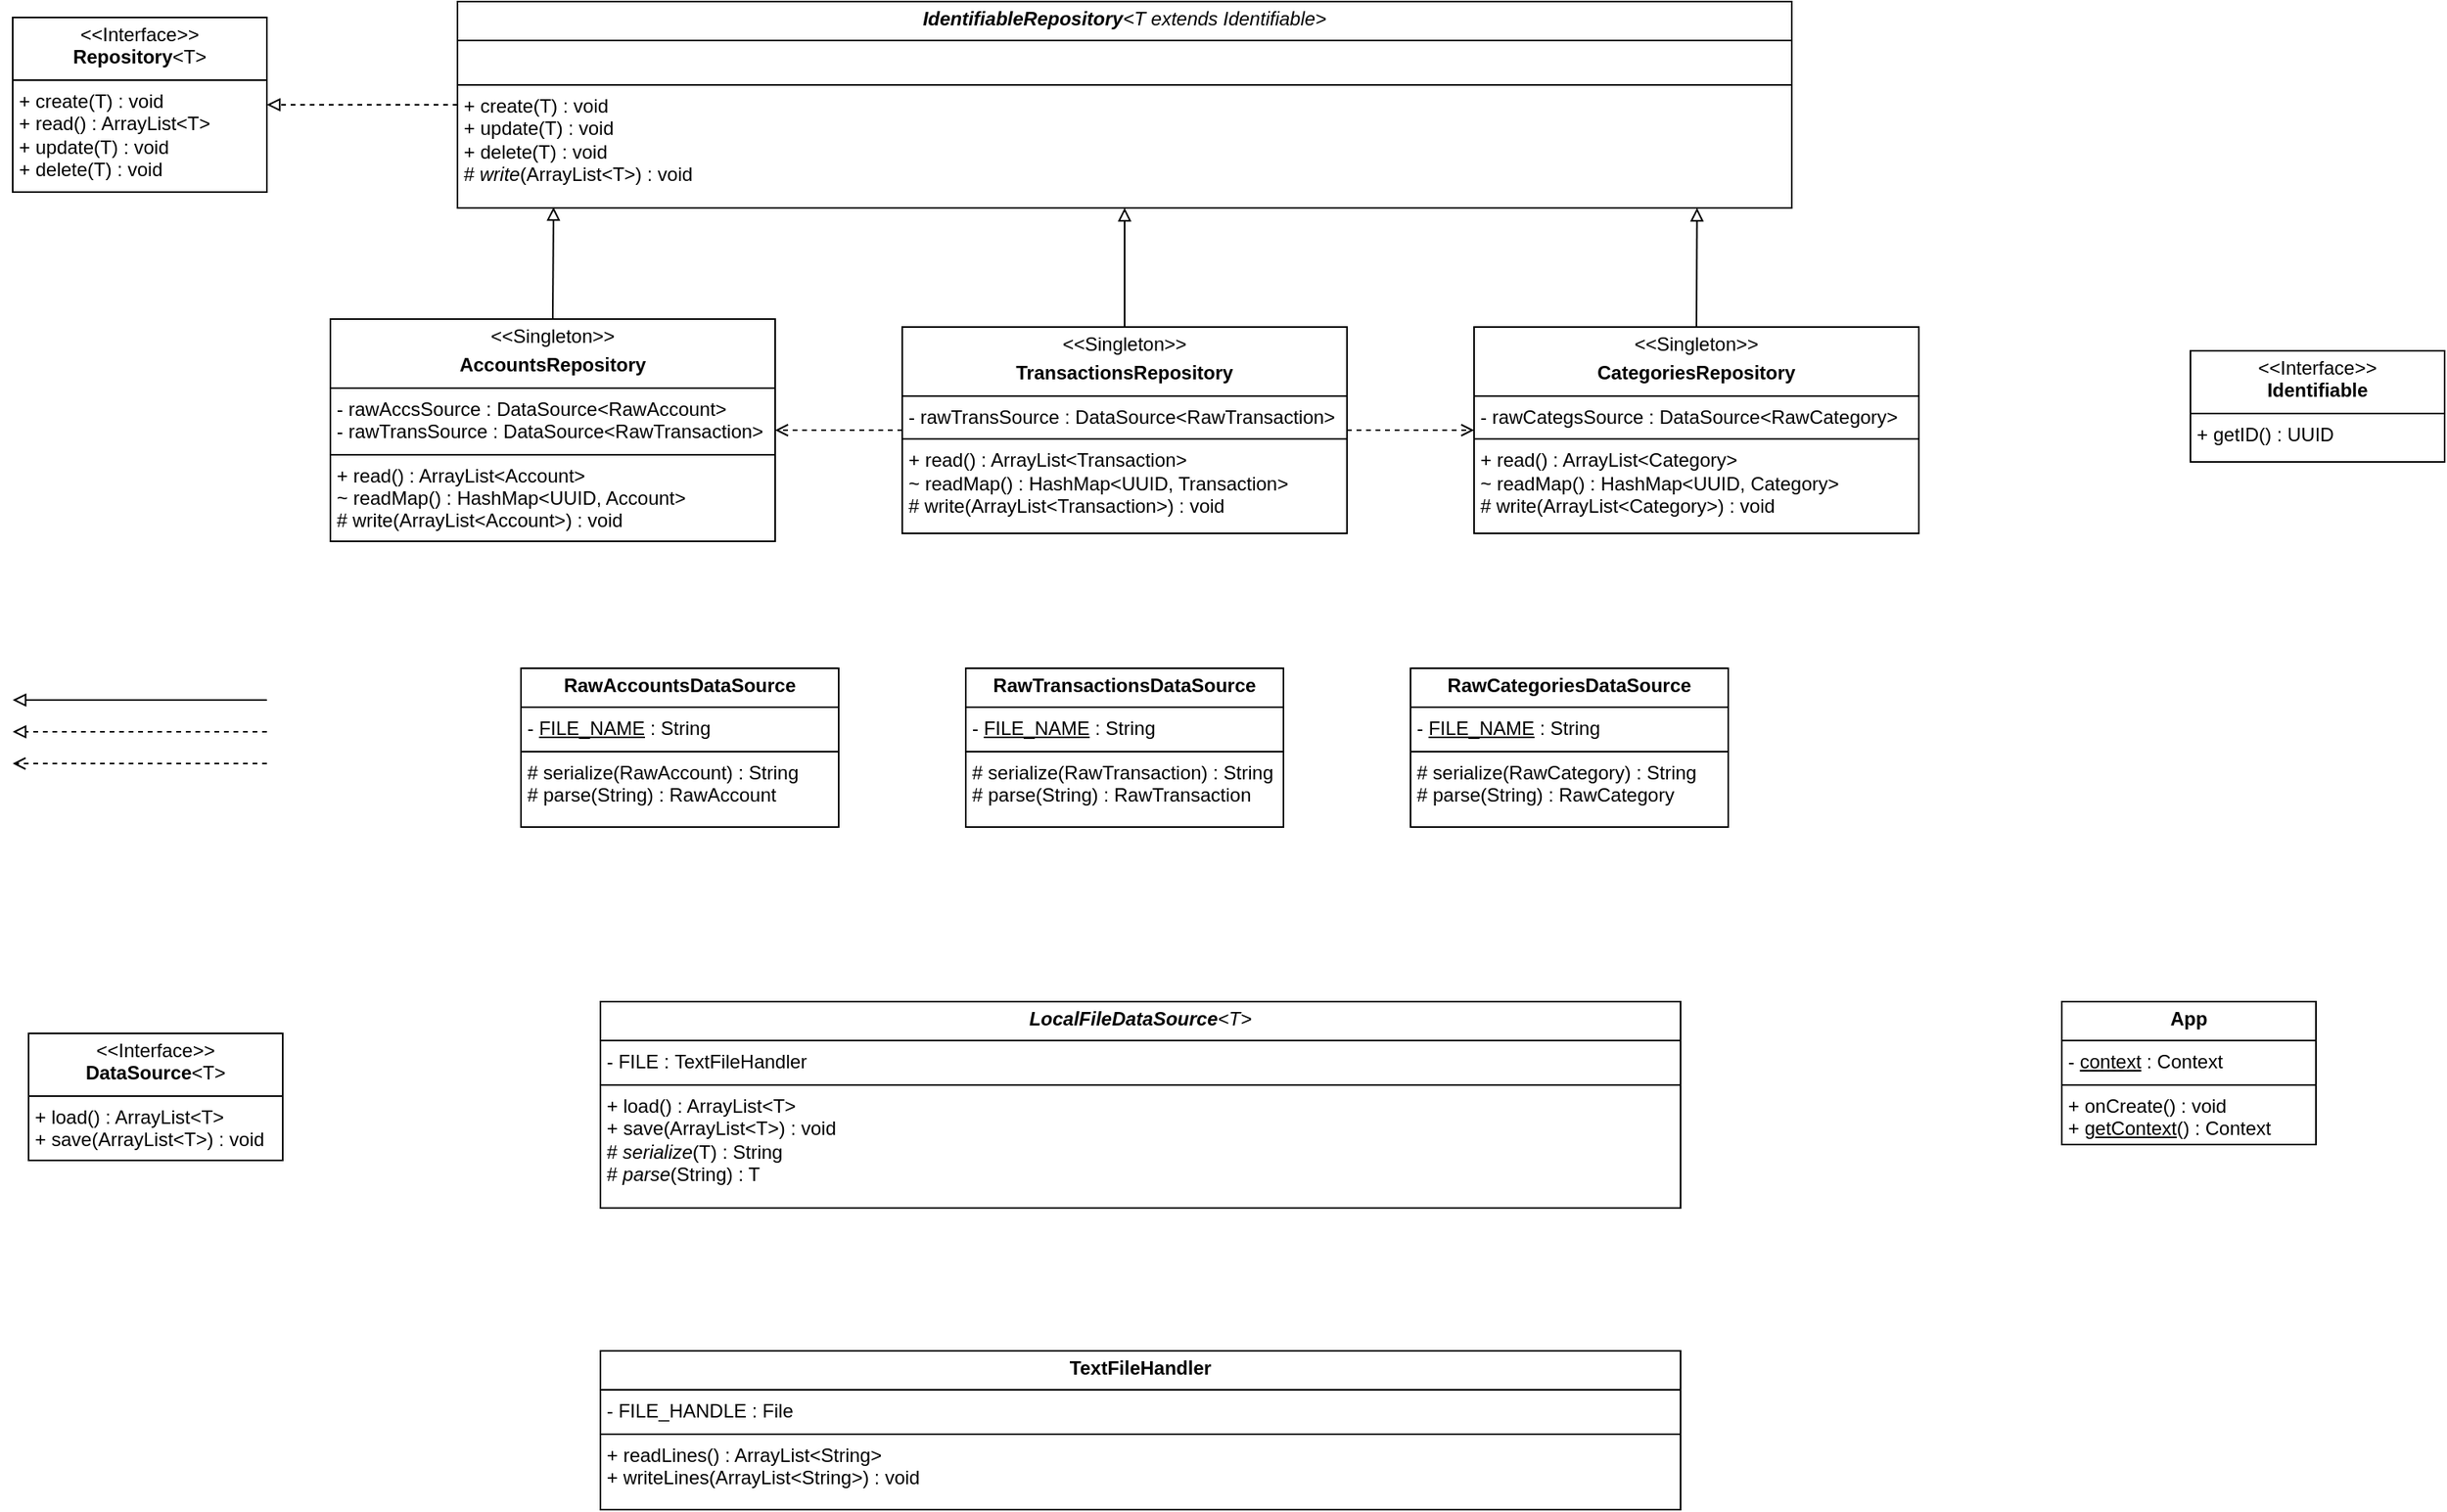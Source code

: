 <mxfile version="26.2.13">
  <diagram name="Page-1" id="6ukGMBzUbouidtLYa3Sw">
    <mxGraphModel dx="2038" dy="874" grid="1" gridSize="10" guides="1" tooltips="1" connect="1" arrows="1" fold="1" page="1" pageScale="1" pageWidth="827" pageHeight="1169" math="0" shadow="0">
      <root>
        <mxCell id="0" />
        <mxCell id="1" parent="0" />
        <mxCell id="Ca-HSD1cl0IYTj0no1Oc-2" value="&lt;p style=&quot;margin:0px;margin-top:4px;text-align:center;&quot;&gt;&lt;b&gt;RawAccountsDataSource&lt;/b&gt;&lt;/p&gt;&lt;hr size=&quot;1&quot; style=&quot;border-style:solid;&quot;&gt;&lt;p style=&quot;margin:0px;margin-left:4px;&quot;&gt;- &lt;u&gt;FILE_NAME&lt;/u&gt;&amp;nbsp;: String&lt;/p&gt;&lt;hr size=&quot;1&quot; style=&quot;border-style:solid;&quot;&gt;&lt;p style=&quot;margin: 0px 0px 0px 4px;&quot;&gt;#&lt;span style=&quot;background-color: transparent; color: light-dark(rgb(0, 0, 0), rgb(255, 255, 255));&quot;&gt;&amp;nbsp;&lt;/span&gt;&lt;span style=&quot;background-color: transparent; color: light-dark(rgb(0, 0, 0), rgb(255, 255, 255));&quot;&gt;serialize(RawAccount) : String&lt;/span&gt;&lt;/p&gt;&lt;p style=&quot;margin: 0px 0px 0px 4px;&quot;&gt;&lt;span style=&quot;background-color: transparent; color: light-dark(rgb(0, 0, 0), rgb(255, 255, 255));&quot;&gt;#&amp;nbsp;parse(String) :&amp;nbsp;&lt;/span&gt;&lt;span style=&quot;background-color: transparent; color: light-dark(rgb(0, 0, 0), rgb(255, 255, 255));&quot;&gt;RawAccount&lt;/span&gt;&lt;/p&gt;" style="verticalAlign=top;align=left;overflow=fill;html=1;whiteSpace=wrap;" vertex="1" parent="1">
          <mxGeometry x="-400" y="660" width="200" height="100" as="geometry" />
        </mxCell>
        <mxCell id="Ca-HSD1cl0IYTj0no1Oc-6" value="&lt;p style=&quot;margin:0px;margin-top:4px;text-align:center;&quot;&gt;&lt;b style=&quot;background-color: transparent; color: light-dark(rgb(0, 0, 0), rgb(255, 255, 255));&quot;&gt;&lt;i&gt;LocalFileDataSource&lt;/i&gt;&lt;/b&gt;&lt;span style=&quot;background-color: transparent; color: light-dark(rgb(0, 0, 0), rgb(255, 255, 255));&quot;&gt;&lt;i&gt;&amp;lt;T&amp;gt;&lt;/i&gt;&lt;/span&gt;&lt;/p&gt;&lt;hr size=&quot;1&quot; style=&quot;border-style:solid;&quot;&gt;&lt;p style=&quot;margin:0px;margin-left:4px;&quot;&gt;- FILE :&amp;nbsp;&lt;span style=&quot;background-color: transparent; color: light-dark(rgb(0, 0, 0), rgb(255, 255, 255));&quot;&gt;TextFileHandler&lt;/span&gt;&lt;/p&gt;&lt;hr size=&quot;1&quot; style=&quot;border-style:solid;&quot;&gt;&lt;p style=&quot;margin:0px;margin-left:4px;&quot;&gt;+ load() : ArrayList&amp;lt;T&amp;gt;&lt;br&gt;+ save(ArrayList&amp;lt;T&amp;gt;) : void&lt;/p&gt;&lt;p style=&quot;margin:0px;margin-left:4px;&quot;&gt;#&lt;span style=&quot;background-color: transparent; color: light-dark(rgb(0, 0, 0), rgb(255, 255, 255));&quot;&gt;&amp;nbsp;&lt;/span&gt;&lt;span style=&quot;background-color: transparent; color: light-dark(rgb(0, 0, 0), rgb(255, 255, 255));&quot;&gt;&lt;i&gt;serialize&lt;/i&gt;(T) : String&lt;/span&gt;&lt;/p&gt;&lt;p style=&quot;margin:0px;margin-left:4px;&quot;&gt;&lt;span style=&quot;background-color: transparent; color: light-dark(rgb(0, 0, 0), rgb(255, 255, 255));&quot;&gt;# &lt;i&gt;parse&lt;/i&gt;(String) : T&lt;/span&gt;&lt;/p&gt;" style="verticalAlign=top;align=left;overflow=fill;html=1;whiteSpace=wrap;" vertex="1" parent="1">
          <mxGeometry x="-350" y="870" width="680" height="130" as="geometry" />
        </mxCell>
        <mxCell id="Ca-HSD1cl0IYTj0no1Oc-7" value="&lt;p style=&quot;margin:0px;margin-top:4px;text-align:center;&quot;&gt;&lt;b&gt;TextFileHandler&lt;/b&gt;&lt;/p&gt;&lt;hr size=&quot;1&quot; style=&quot;border-style:solid;&quot;&gt;&lt;p style=&quot;margin:0px;margin-left:4px;&quot;&gt;- FILE_HANDLE : File&lt;/p&gt;&lt;hr size=&quot;1&quot; style=&quot;border-style:solid;&quot;&gt;&lt;p style=&quot;margin:0px;margin-left:4px;&quot;&gt;+ readLines() : ArrayList&amp;lt;String&amp;gt;&lt;/p&gt;&lt;p style=&quot;margin:0px;margin-left:4px;&quot;&gt;+ writeLines(&lt;span style=&quot;background-color: transparent; color: light-dark(rgb(0, 0, 0), rgb(255, 255, 255));&quot;&gt;ArrayList&amp;lt;String&amp;gt;&lt;/span&gt;&lt;span style=&quot;background-color: transparent; color: light-dark(rgb(0, 0, 0), rgb(255, 255, 255));&quot;&gt;) : void&lt;/span&gt;&lt;/p&gt;" style="verticalAlign=top;align=left;overflow=fill;html=1;whiteSpace=wrap;" vertex="1" parent="1">
          <mxGeometry x="-350" y="1090" width="680" height="100" as="geometry" />
        </mxCell>
        <mxCell id="Ca-HSD1cl0IYTj0no1Oc-8" value="&lt;p style=&quot;margin:0px;margin-top:4px;text-align:center;&quot;&gt;&amp;lt;&amp;lt;Interface&amp;gt;&amp;gt;&lt;br&gt;&lt;b&gt;Identifiable&lt;/b&gt;&lt;/p&gt;&lt;hr size=&quot;1&quot; style=&quot;border-style:solid;&quot;&gt;&lt;p style=&quot;margin:0px;margin-left:4px;&quot;&gt;+ getID() : UUID&lt;br&gt;&lt;/p&gt;" style="verticalAlign=top;align=left;overflow=fill;html=1;whiteSpace=wrap;" vertex="1" parent="1">
          <mxGeometry x="651" y="460" width="160" height="70" as="geometry" />
        </mxCell>
        <mxCell id="Ca-HSD1cl0IYTj0no1Oc-9" value="&lt;p style=&quot;margin:0px;margin-top:4px;text-align:center;&quot;&gt;&amp;lt;&amp;lt;Interface&amp;gt;&amp;gt;&lt;br&gt;&lt;b&gt;Repository&lt;/b&gt;&amp;lt;T&amp;gt;&lt;/p&gt;&lt;hr size=&quot;1&quot; style=&quot;border-style:solid;&quot;&gt;&lt;p style=&quot;margin:0px;margin-left:4px;&quot;&gt;+ create(T) : void&lt;br&gt;&lt;/p&gt;&lt;p style=&quot;margin:0px;margin-left:4px;&quot;&gt;+ read() : ArrayList&amp;lt;T&amp;gt;&lt;/p&gt;&lt;p style=&quot;margin:0px;margin-left:4px;&quot;&gt;+ update(T) : void&lt;/p&gt;&lt;p style=&quot;margin:0px;margin-left:4px;&quot;&gt;+ delete(T) : void&lt;/p&gt;" style="verticalAlign=top;align=left;overflow=fill;html=1;whiteSpace=wrap;" vertex="1" parent="1">
          <mxGeometry x="-720" y="250" width="160" height="110" as="geometry" />
        </mxCell>
        <mxCell id="Ca-HSD1cl0IYTj0no1Oc-11" value="&lt;p style=&quot;margin:0px;margin-top:4px;text-align:center;&quot;&gt;&amp;lt;&amp;lt;Interface&amp;gt;&amp;gt;&lt;br&gt;&lt;b&gt;DataSource&lt;/b&gt;&amp;lt;T&amp;gt;&lt;/p&gt;&lt;hr size=&quot;1&quot; style=&quot;border-style:solid;&quot;&gt;&lt;p style=&quot;margin:0px;margin-left:4px;&quot;&gt;&lt;span style=&quot;background-color: transparent; color: light-dark(rgb(0, 0, 0), rgb(255, 255, 255));&quot;&gt;+ load() : ArrayList&amp;lt;T&amp;gt;&lt;/span&gt;&lt;/p&gt;&lt;p style=&quot;margin:0px;margin-left:4px;&quot;&gt;+ save(&lt;span style=&quot;background-color: transparent; color: light-dark(rgb(0, 0, 0), rgb(255, 255, 255));&quot;&gt;ArrayList&amp;lt;T&amp;gt;&lt;/span&gt;&lt;span style=&quot;background-color: transparent; color: light-dark(rgb(0, 0, 0), rgb(255, 255, 255));&quot;&gt;) : void&lt;/span&gt;&lt;/p&gt;&lt;p style=&quot;margin:0px;margin-left:4px;&quot;&gt;&lt;br&gt;&lt;/p&gt;" style="verticalAlign=top;align=left;overflow=fill;html=1;whiteSpace=wrap;" vertex="1" parent="1">
          <mxGeometry x="-710" y="890" width="160" height="80" as="geometry" />
        </mxCell>
        <mxCell id="Ca-HSD1cl0IYTj0no1Oc-29" style="rounded=0;orthogonalLoop=1;jettySize=auto;html=1;exitX=0;exitY=0.5;exitDx=0;exitDy=0;entryX=1;entryY=0.5;entryDx=0;entryDy=0;endSize=6;strokeWidth=1;endArrow=block;endFill=0;" edge="1" parent="1">
          <mxGeometry relative="1" as="geometry">
            <mxPoint x="-560" y="680.0" as="sourcePoint" />
            <mxPoint x="-720" y="680.0" as="targetPoint" />
          </mxGeometry>
        </mxCell>
        <mxCell id="Ca-HSD1cl0IYTj0no1Oc-15" value="&lt;p style=&quot;margin:0px;margin-top:4px;text-align:center;&quot;&gt;&lt;i&gt;&lt;b&gt;IdentifiableRepository&lt;/b&gt;&amp;lt;T extends Identifiable&amp;gt;&lt;/i&gt;&lt;/p&gt;&lt;hr size=&quot;1&quot; style=&quot;border-style:solid;&quot;&gt;&lt;p style=&quot;margin:0px;margin-left:4px;&quot;&gt;&lt;br&gt;&lt;/p&gt;&lt;hr size=&quot;1&quot; style=&quot;border-style:solid;&quot;&gt;&lt;p style=&quot;margin: 0px 0px 0px 4px;&quot;&gt;+ create(T) : void&lt;br&gt;&lt;/p&gt;&lt;p style=&quot;margin: 0px 0px 0px 4px;&quot;&gt;&lt;span style=&quot;background-color: transparent; color: light-dark(rgb(0, 0, 0), rgb(255, 255, 255));&quot;&gt;+ update(T) : void&lt;/span&gt;&lt;/p&gt;&lt;p style=&quot;margin: 0px 0px 0px 4px;&quot;&gt;+ delete(T) : void&lt;/p&gt;&lt;p style=&quot;margin: 0px 0px 0px 4px;&quot;&gt;#&amp;nbsp;&lt;i&gt;write&lt;/i&gt;(ArrayList&amp;lt;T&amp;gt;) : void&lt;/p&gt;" style="verticalAlign=top;align=left;overflow=fill;html=1;whiteSpace=wrap;" vertex="1" parent="1">
          <mxGeometry x="-440" y="240" width="840" height="130" as="geometry" />
        </mxCell>
        <mxCell id="Ca-HSD1cl0IYTj0no1Oc-19" value="&lt;p style=&quot;margin:0px;margin-top:4px;text-align:center;&quot;&gt;&lt;b&gt;RawTransactionsDataSource&lt;/b&gt;&lt;/p&gt;&lt;hr size=&quot;1&quot; style=&quot;border-style:solid;&quot;&gt;&lt;p style=&quot;margin:0px;margin-left:4px;&quot;&gt;- &lt;u&gt;FILE_NAME&lt;/u&gt;&amp;nbsp;: String&lt;/p&gt;&lt;hr size=&quot;1&quot; style=&quot;border-style:solid;&quot;&gt;&lt;p style=&quot;margin: 0px 0px 0px 4px;&quot;&gt;#&lt;span style=&quot;background-color: transparent; color: light-dark(rgb(0, 0, 0), rgb(255, 255, 255));&quot;&gt;&amp;nbsp;&lt;/span&gt;&lt;span style=&quot;background-color: transparent; color: light-dark(rgb(0, 0, 0), rgb(255, 255, 255));&quot;&gt;serialize(RawTransaction) : String&lt;/span&gt;&lt;/p&gt;&lt;p style=&quot;margin: 0px 0px 0px 4px;&quot;&gt;&lt;span style=&quot;background-color: transparent; color: light-dark(rgb(0, 0, 0), rgb(255, 255, 255));&quot;&gt;#&amp;nbsp;parse(String) :&amp;nbsp;&lt;/span&gt;&lt;span style=&quot;background-color: transparent; color: light-dark(rgb(0, 0, 0), rgb(255, 255, 255));&quot;&gt;RawTransaction&lt;/span&gt;&lt;/p&gt;" style="verticalAlign=top;align=left;overflow=fill;html=1;whiteSpace=wrap;" vertex="1" parent="1">
          <mxGeometry x="-120" y="660" width="200" height="100" as="geometry" />
        </mxCell>
        <mxCell id="Ca-HSD1cl0IYTj0no1Oc-21" value="&lt;p style=&quot;margin:0px;margin-top:4px;text-align:center;&quot;&gt;&lt;b&gt;RawCategoriesDataSource&lt;/b&gt;&lt;/p&gt;&lt;hr size=&quot;1&quot; style=&quot;border-style:solid;&quot;&gt;&lt;p style=&quot;margin:0px;margin-left:4px;&quot;&gt;- &lt;u&gt;FILE_NAME&lt;/u&gt;&amp;nbsp;: String&lt;/p&gt;&lt;hr size=&quot;1&quot; style=&quot;border-style:solid;&quot;&gt;&lt;p style=&quot;margin: 0px 0px 0px 4px;&quot;&gt;#&lt;span style=&quot;background-color: transparent; color: light-dark(rgb(0, 0, 0), rgb(255, 255, 255));&quot;&gt;&amp;nbsp;&lt;/span&gt;&lt;span style=&quot;background-color: transparent; color: light-dark(rgb(0, 0, 0), rgb(255, 255, 255));&quot;&gt;serialize(RawCategory) : String&lt;/span&gt;&lt;/p&gt;&lt;p style=&quot;margin: 0px 0px 0px 4px;&quot;&gt;&lt;span style=&quot;background-color: transparent; color: light-dark(rgb(0, 0, 0), rgb(255, 255, 255));&quot;&gt;#&amp;nbsp;parse(String) :&amp;nbsp;&lt;/span&gt;&lt;span style=&quot;background-color: transparent; color: light-dark(rgb(0, 0, 0), rgb(255, 255, 255));&quot;&gt;RawCategory&lt;/span&gt;&lt;/p&gt;" style="verticalAlign=top;align=left;overflow=fill;html=1;whiteSpace=wrap;" vertex="1" parent="1">
          <mxGeometry x="160" y="660" width="200" height="100" as="geometry" />
        </mxCell>
        <mxCell id="Ca-HSD1cl0IYTj0no1Oc-22" value="&lt;p style=&quot;margin:0px;margin-top:4px;text-align:center;&quot;&gt;&amp;lt;&amp;lt;Singleton&amp;gt;&amp;gt;&lt;/p&gt;&lt;p style=&quot;margin:0px;margin-top:4px;text-align:center;&quot;&gt;&lt;b&gt;AccountsRepository&lt;/b&gt;&lt;/p&gt;&lt;hr size=&quot;1&quot; style=&quot;border-style:solid;&quot;&gt;&lt;p style=&quot;margin:0px;margin-left:4px;&quot;&gt;&lt;span style=&quot;background-color: transparent; color: light-dark(rgb(0, 0, 0), rgb(255, 255, 255));&quot;&gt;- rawAccsSource : DataSource&amp;lt;RawAccount&amp;gt;&lt;/span&gt;&lt;/p&gt;&lt;p style=&quot;margin:0px;margin-left:4px;&quot;&gt;-&amp;nbsp;rawTransSource :&amp;nbsp;DataSource&amp;lt;RawTransaction&amp;gt;&lt;/p&gt;&lt;hr size=&quot;1&quot; style=&quot;border-style:solid;&quot;&gt;&lt;p style=&quot;margin: 0px 0px 0px 4px;&quot;&gt;&lt;span style=&quot;background-color: transparent; color: light-dark(rgb(0, 0, 0), rgb(255, 255, 255));&quot;&gt;+ read() : ArrayList&amp;lt;Account&amp;gt;&lt;/span&gt;&lt;/p&gt;&lt;p style=&quot;margin: 0px 0px 0px 4px;&quot;&gt;~ readMap() :&amp;nbsp;HashMap&amp;lt;UUID, Account&amp;gt;&lt;/p&gt;&lt;p style=&quot;margin: 0px 0px 0px 4px;&quot;&gt;# write(&lt;span style=&quot;background-color: transparent; color: light-dark(rgb(0, 0, 0), rgb(255, 255, 255));&quot;&gt;ArrayList&amp;lt;Account&amp;gt;&lt;/span&gt;&lt;span style=&quot;background-color: transparent; color: light-dark(rgb(0, 0, 0), rgb(255, 255, 255));&quot;&gt;) : void&lt;/span&gt;&lt;/p&gt;&lt;div&gt;&lt;br&gt;&lt;/div&gt;" style="verticalAlign=top;align=left;overflow=fill;html=1;whiteSpace=wrap;" vertex="1" parent="1">
          <mxGeometry x="-520" y="440" width="280" height="140" as="geometry" />
        </mxCell>
        <mxCell id="Ca-HSD1cl0IYTj0no1Oc-26" value="&lt;p style=&quot;margin:0px;margin-top:4px;text-align:center;&quot;&gt;&lt;b&gt;App&lt;/b&gt;&lt;/p&gt;&lt;hr size=&quot;1&quot; style=&quot;border-style:solid;&quot;&gt;&lt;p style=&quot;margin:0px;margin-left:4px;&quot;&gt;- &lt;u&gt;context&lt;/u&gt;&amp;nbsp;: Context&lt;/p&gt;&lt;hr size=&quot;1&quot; style=&quot;border-style:solid;&quot;&gt;&lt;p style=&quot;margin:0px;margin-left:4px;&quot;&gt;+ onCreate() : void&lt;/p&gt;&lt;p style=&quot;margin:0px;margin-left:4px;&quot;&gt;+ &lt;u&gt;getContext&lt;/u&gt;() : Context&lt;/p&gt;" style="verticalAlign=top;align=left;overflow=fill;html=1;whiteSpace=wrap;" vertex="1" parent="1">
          <mxGeometry x="570" y="870" width="160" height="90" as="geometry" />
        </mxCell>
        <mxCell id="Ca-HSD1cl0IYTj0no1Oc-27" value="&lt;p style=&quot;margin:0px;margin-top:4px;text-align:center;&quot;&gt;&amp;lt;&amp;lt;Singleton&amp;gt;&amp;gt;&lt;/p&gt;&lt;p style=&quot;margin:0px;margin-top:4px;text-align:center;&quot;&gt;&lt;b&gt;CategoriesRepository&lt;/b&gt;&lt;/p&gt;&lt;hr size=&quot;1&quot; style=&quot;border-style:solid;&quot;&gt;&lt;p style=&quot;margin:0px;margin-left:4px;&quot;&gt;&lt;span style=&quot;background-color: transparent; color: light-dark(rgb(0, 0, 0), rgb(255, 255, 255));&quot;&gt;- rawCategsSource : DataSource&amp;lt;RawCategory&amp;gt;&lt;/span&gt;&lt;/p&gt;&lt;hr size=&quot;1&quot; style=&quot;border-style:solid;&quot;&gt;&lt;p style=&quot;margin: 0px 0px 0px 4px;&quot;&gt;&lt;span style=&quot;background-color: transparent; color: light-dark(rgb(0, 0, 0), rgb(255, 255, 255));&quot;&gt;+ read() : ArrayList&amp;lt;Category&amp;gt;&lt;/span&gt;&lt;/p&gt;&lt;p style=&quot;margin: 0px 0px 0px 4px;&quot;&gt;~ readMap() :&amp;nbsp;HashMap&amp;lt;UUID, Category&amp;gt;&lt;/p&gt;&lt;p style=&quot;margin: 0px 0px 0px 4px;&quot;&gt;# write(&lt;span style=&quot;background-color: transparent; color: light-dark(rgb(0, 0, 0), rgb(255, 255, 255));&quot;&gt;ArrayList&amp;lt;Category&amp;gt;&lt;/span&gt;&lt;span style=&quot;background-color: transparent; color: light-dark(rgb(0, 0, 0), rgb(255, 255, 255));&quot;&gt;) : void&lt;/span&gt;&lt;/p&gt;&lt;div&gt;&lt;br&gt;&lt;/div&gt;" style="verticalAlign=top;align=left;overflow=fill;html=1;whiteSpace=wrap;" vertex="1" parent="1">
          <mxGeometry x="200" y="445" width="280" height="130" as="geometry" />
        </mxCell>
        <mxCell id="Ca-HSD1cl0IYTj0no1Oc-28" value="&lt;p style=&quot;margin:0px;margin-top:4px;text-align:center;&quot;&gt;&amp;lt;&amp;lt;Singleton&amp;gt;&amp;gt;&lt;/p&gt;&lt;p style=&quot;margin:0px;margin-top:4px;text-align:center;&quot;&gt;&lt;b&gt;TransactionsRepository&lt;/b&gt;&lt;/p&gt;&lt;hr size=&quot;1&quot; style=&quot;border-style:solid;&quot;&gt;&lt;p style=&quot;margin:0px;margin-left:4px;&quot;&gt;-&amp;nbsp;rawTransSource :&amp;nbsp;DataSource&amp;lt;RawTransaction&amp;gt;&lt;/p&gt;&lt;hr size=&quot;1&quot; style=&quot;border-style:solid;&quot;&gt;&lt;p style=&quot;margin: 0px 0px 0px 4px;&quot;&gt;&lt;span style=&quot;background-color: transparent; color: light-dark(rgb(0, 0, 0), rgb(255, 255, 255));&quot;&gt;+ read() : ArrayList&amp;lt;Transaction&amp;gt;&lt;/span&gt;&lt;/p&gt;&lt;p style=&quot;margin: 0px 0px 0px 4px;&quot;&gt;~ readMap() :&amp;nbsp;HashMap&amp;lt;UUID, Transaction&amp;gt;&lt;/p&gt;&lt;p style=&quot;margin: 0px 0px 0px 4px;&quot;&gt;# write(&lt;span style=&quot;background-color: transparent; color: light-dark(rgb(0, 0, 0), rgb(255, 255, 255));&quot;&gt;ArrayList&amp;lt;&lt;/span&gt;Transaction&lt;span style=&quot;background-color: transparent; color: light-dark(rgb(0, 0, 0), rgb(255, 255, 255));&quot;&gt;&amp;gt;&lt;/span&gt;&lt;span style=&quot;background-color: transparent; color: light-dark(rgb(0, 0, 0), rgb(255, 255, 255));&quot;&gt;) : void&lt;/span&gt;&lt;/p&gt;&lt;div&gt;&lt;br&gt;&lt;/div&gt;" style="verticalAlign=top;align=left;overflow=fill;html=1;whiteSpace=wrap;" vertex="1" parent="1">
          <mxGeometry x="-160" y="445" width="280" height="130" as="geometry" />
        </mxCell>
        <mxCell id="Ca-HSD1cl0IYTj0no1Oc-30" style="rounded=0;orthogonalLoop=1;jettySize=auto;html=1;exitX=0;exitY=0.5;exitDx=0;exitDy=0;entryX=1;entryY=0.5;entryDx=0;entryDy=0;endSize=6;strokeWidth=1;endArrow=block;endFill=0;dashed=1;" edge="1" parent="1">
          <mxGeometry relative="1" as="geometry">
            <mxPoint x="-560" y="700.0" as="sourcePoint" />
            <mxPoint x="-720" y="700.0" as="targetPoint" />
          </mxGeometry>
        </mxCell>
        <mxCell id="Ca-HSD1cl0IYTj0no1Oc-31" style="rounded=0;orthogonalLoop=1;jettySize=auto;html=1;exitX=0;exitY=0.5;exitDx=0;exitDy=0;entryX=1;entryY=0.5;entryDx=0;entryDy=0;endSize=6;strokeWidth=1;endArrow=open;endFill=0;dashed=1;" edge="1" parent="1">
          <mxGeometry relative="1" as="geometry">
            <mxPoint x="-560" y="720.0" as="sourcePoint" />
            <mxPoint x="-720" y="720.0" as="targetPoint" />
          </mxGeometry>
        </mxCell>
        <mxCell id="Ca-HSD1cl0IYTj0no1Oc-32" style="rounded=0;orthogonalLoop=1;jettySize=auto;html=1;exitX=0;exitY=0.5;exitDx=0;exitDy=0;entryX=1;entryY=0.5;entryDx=0;entryDy=0;endSize=6;strokeWidth=1;endArrow=block;endFill=0;dashed=1;" edge="1" parent="1" source="Ca-HSD1cl0IYTj0no1Oc-15" target="Ca-HSD1cl0IYTj0no1Oc-9">
          <mxGeometry relative="1" as="geometry">
            <mxPoint x="-340" y="210.0" as="sourcePoint" />
            <mxPoint x="-500" y="210.0" as="targetPoint" />
          </mxGeometry>
        </mxCell>
        <mxCell id="Ca-HSD1cl0IYTj0no1Oc-33" style="rounded=0;orthogonalLoop=1;jettySize=auto;html=1;exitX=0.5;exitY=0;exitDx=0;exitDy=0;endSize=6;strokeWidth=1;endArrow=block;endFill=0;entryX=0.072;entryY=0.996;entryDx=0;entryDy=0;entryPerimeter=0;" edge="1" parent="1" source="Ca-HSD1cl0IYTj0no1Oc-22" target="Ca-HSD1cl0IYTj0no1Oc-15">
          <mxGeometry relative="1" as="geometry">
            <mxPoint x="-510" y="430.0" as="sourcePoint" />
            <mxPoint x="-370" y="400" as="targetPoint" />
          </mxGeometry>
        </mxCell>
        <mxCell id="Ca-HSD1cl0IYTj0no1Oc-34" style="rounded=0;orthogonalLoop=1;jettySize=auto;html=1;exitX=0.5;exitY=0;exitDx=0;exitDy=0;endSize=6;strokeWidth=1;endArrow=block;endFill=0;entryX=0.5;entryY=1;entryDx=0;entryDy=0;" edge="1" parent="1" source="Ca-HSD1cl0IYTj0no1Oc-28" target="Ca-HSD1cl0IYTj0no1Oc-15">
          <mxGeometry relative="1" as="geometry">
            <mxPoint x="-190" y="441" as="sourcePoint" />
            <mxPoint x="-190" y="370" as="targetPoint" />
          </mxGeometry>
        </mxCell>
        <mxCell id="Ca-HSD1cl0IYTj0no1Oc-35" style="rounded=0;orthogonalLoop=1;jettySize=auto;html=1;exitX=0.5;exitY=0;exitDx=0;exitDy=0;endSize=6;strokeWidth=1;endArrow=block;endFill=0;entryX=0.929;entryY=1;entryDx=0;entryDy=0;entryPerimeter=0;" edge="1" parent="1" source="Ca-HSD1cl0IYTj0no1Oc-27" target="Ca-HSD1cl0IYTj0no1Oc-15">
          <mxGeometry relative="1" as="geometry">
            <mxPoint x="170" y="460" as="sourcePoint" />
            <mxPoint x="340" y="390" as="targetPoint" />
          </mxGeometry>
        </mxCell>
        <mxCell id="Ca-HSD1cl0IYTj0no1Oc-36" style="rounded=0;orthogonalLoop=1;jettySize=auto;html=1;exitX=0;exitY=0.5;exitDx=0;exitDy=0;entryX=1;entryY=0.5;entryDx=0;entryDy=0;endSize=6;strokeWidth=1;endArrow=open;endFill=0;dashed=1;" edge="1" parent="1" source="Ca-HSD1cl0IYTj0no1Oc-28" target="Ca-HSD1cl0IYTj0no1Oc-22">
          <mxGeometry relative="1" as="geometry">
            <mxPoint x="-120" y="620.0" as="sourcePoint" />
            <mxPoint x="-280" y="620.0" as="targetPoint" />
          </mxGeometry>
        </mxCell>
        <mxCell id="Ca-HSD1cl0IYTj0no1Oc-37" style="rounded=0;orthogonalLoop=1;jettySize=auto;html=1;exitX=1;exitY=0.5;exitDx=0;exitDy=0;entryX=0;entryY=0.5;entryDx=0;entryDy=0;endSize=6;strokeWidth=1;endArrow=open;endFill=0;dashed=1;" edge="1" parent="1" source="Ca-HSD1cl0IYTj0no1Oc-28" target="Ca-HSD1cl0IYTj0no1Oc-27">
          <mxGeometry relative="1" as="geometry">
            <mxPoint x="40" y="615.0" as="sourcePoint" />
            <mxPoint x="-120" y="615.0" as="targetPoint" />
          </mxGeometry>
        </mxCell>
      </root>
    </mxGraphModel>
  </diagram>
</mxfile>
